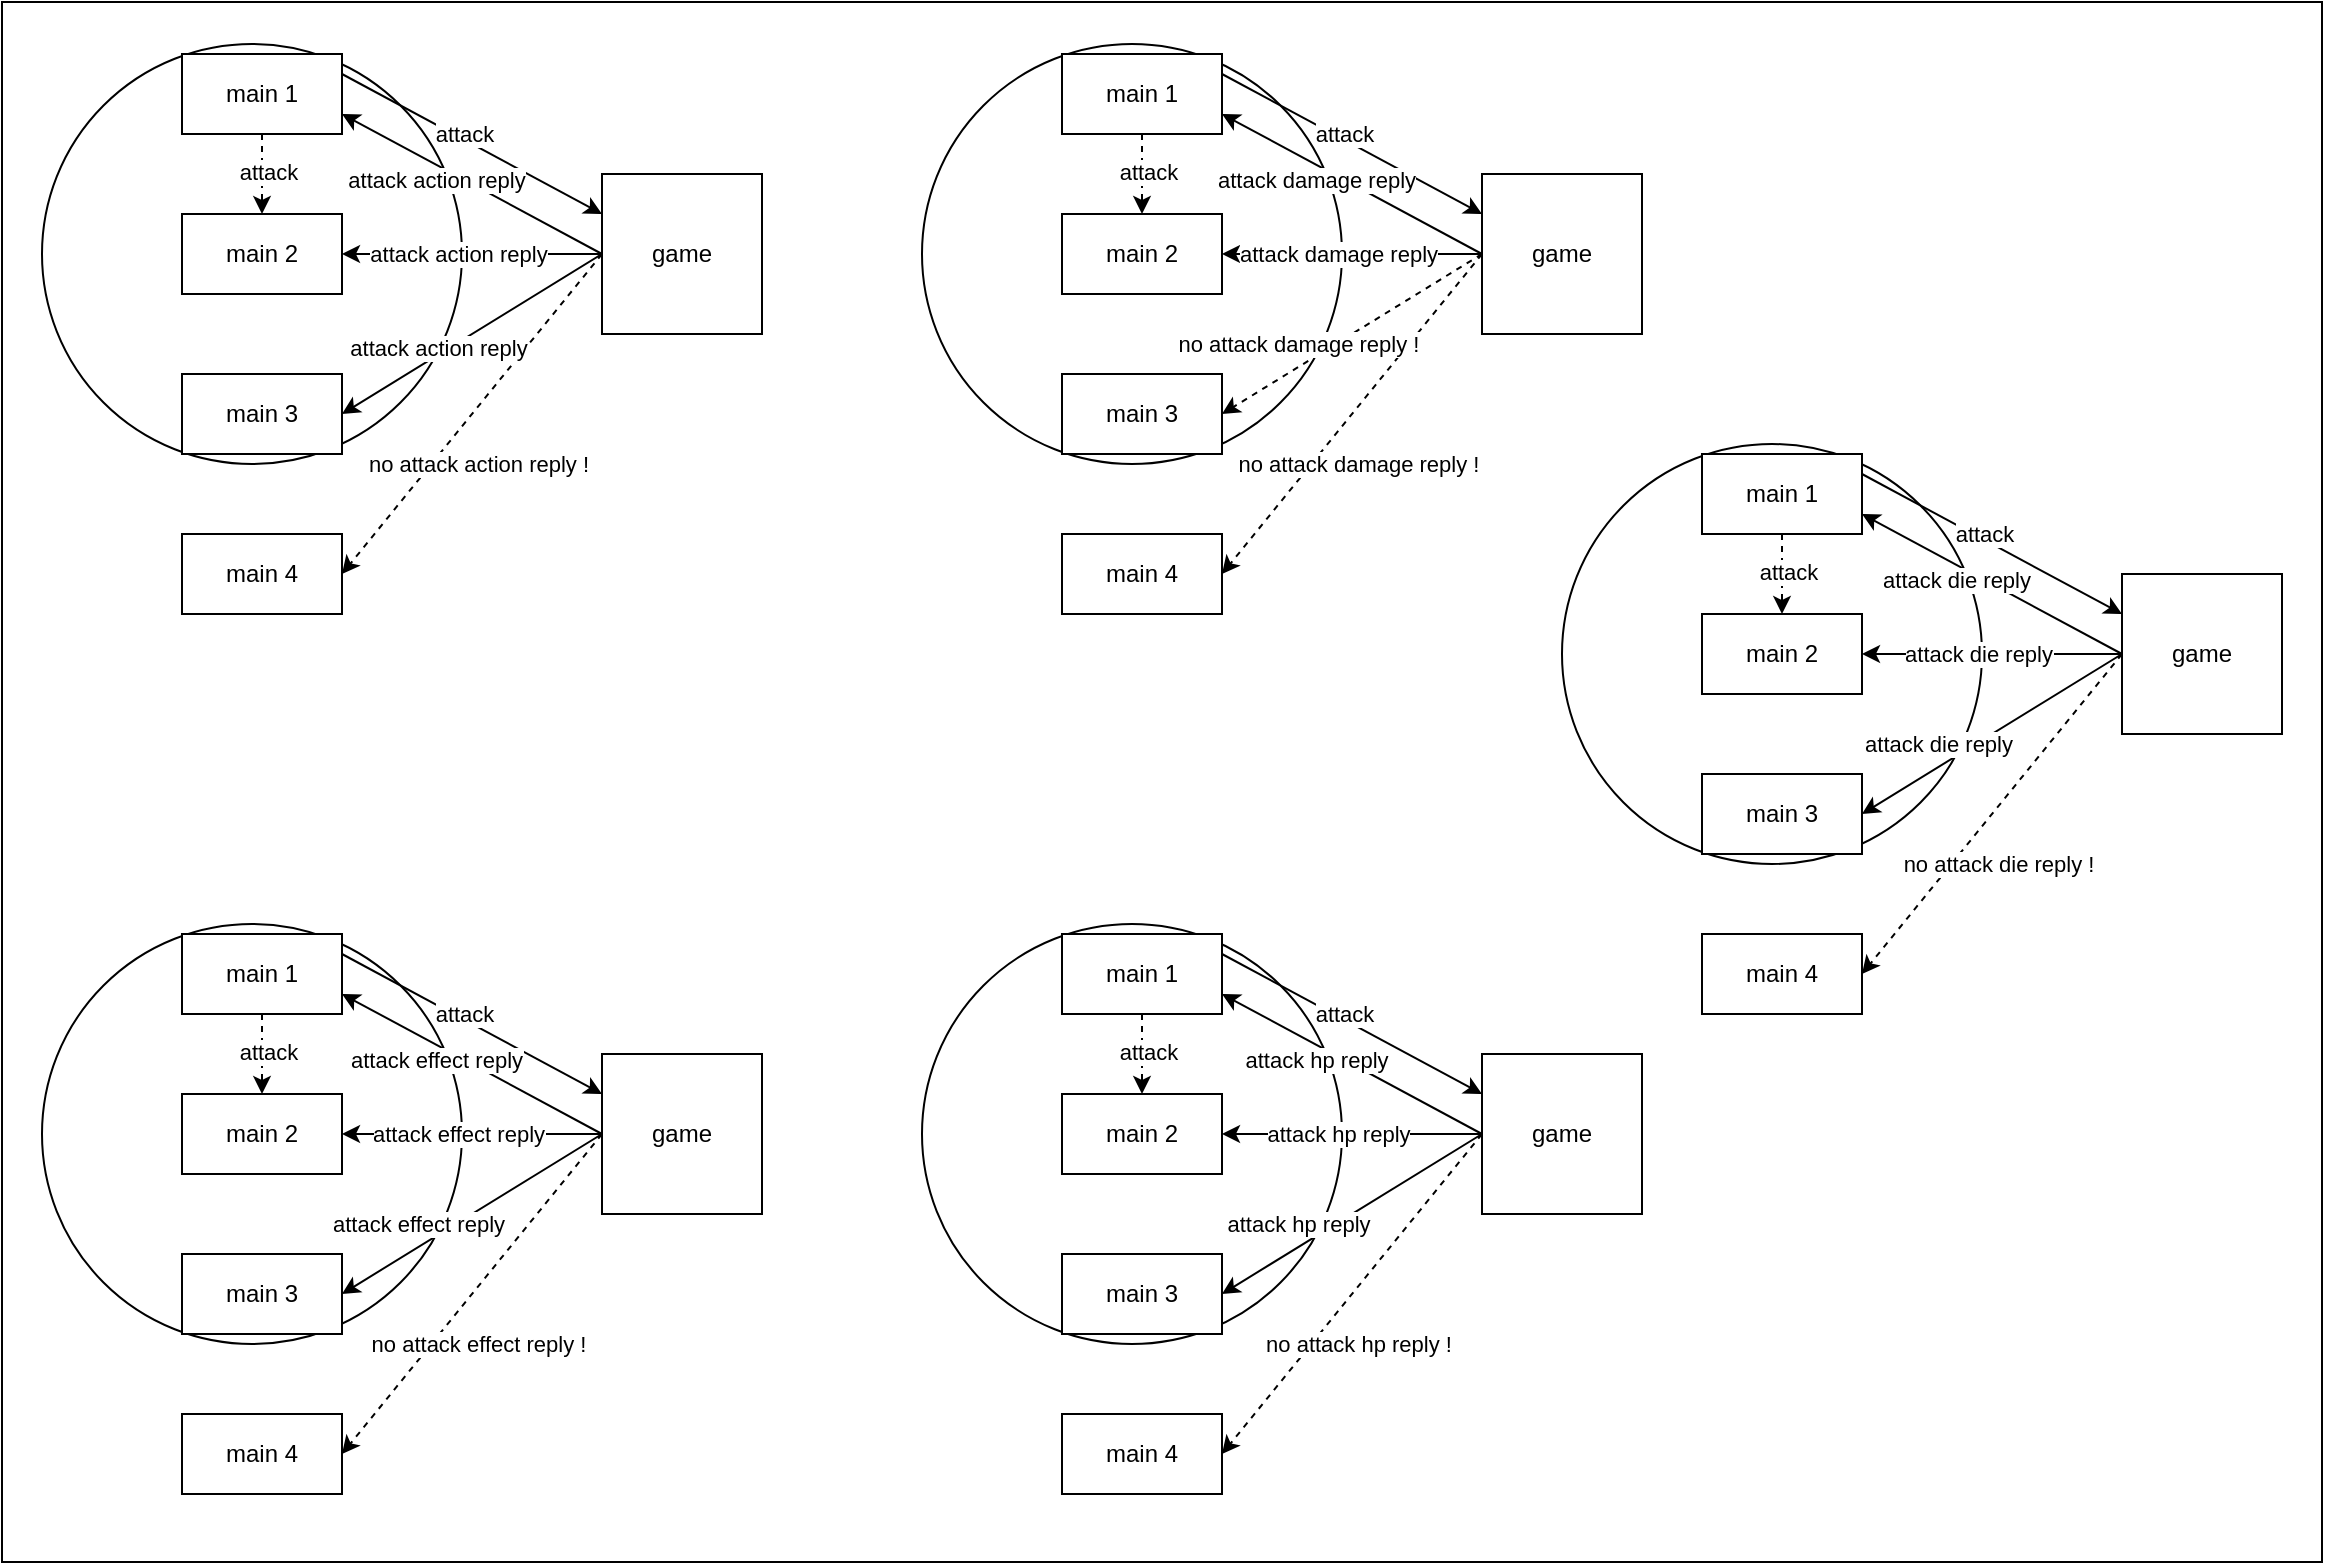 <mxfile version="22.1.0" type="device">
  <diagram name="Page-1" id="aLDumv7ZB_m12PLqw1DP">
    <mxGraphModel dx="1363" dy="816" grid="1" gridSize="10" guides="1" tooltips="1" connect="1" arrows="1" fold="1" page="1" pageScale="1" pageWidth="1169" pageHeight="827" math="0" shadow="0">
      <root>
        <mxCell id="0" />
        <mxCell id="1" parent="0" />
        <mxCell id="2AOK2-xtjORCyAgQbEi5-1" value="" style="rounded=0;whiteSpace=wrap;html=1;" vertex="1" parent="1">
          <mxGeometry x="10" y="30" width="1160" height="780" as="geometry" />
        </mxCell>
        <mxCell id="acIyqmP19LNusN9XQ1-O-55" value="" style="ellipse;whiteSpace=wrap;html=1;aspect=fixed;" parent="1" vertex="1">
          <mxGeometry x="30" y="51" width="210" height="210" as="geometry" />
        </mxCell>
        <mxCell id="acIyqmP19LNusN9XQ1-O-2" value="main 1" style="rounded=0;whiteSpace=wrap;html=1;" parent="1" vertex="1">
          <mxGeometry x="100" y="56" width="80" height="40" as="geometry" />
        </mxCell>
        <mxCell id="acIyqmP19LNusN9XQ1-O-3" value="game" style="rounded=0;whiteSpace=wrap;html=1;" parent="1" vertex="1">
          <mxGeometry x="310" y="116" width="80" height="80" as="geometry" />
        </mxCell>
        <mxCell id="acIyqmP19LNusN9XQ1-O-4" value="main 2" style="rounded=0;whiteSpace=wrap;html=1;" parent="1" vertex="1">
          <mxGeometry x="100" y="136" width="80" height="40" as="geometry" />
        </mxCell>
        <mxCell id="acIyqmP19LNusN9XQ1-O-5" value="main 4" style="rounded=0;whiteSpace=wrap;html=1;" parent="1" vertex="1">
          <mxGeometry x="100" y="296" width="80" height="40" as="geometry" />
        </mxCell>
        <mxCell id="acIyqmP19LNusN9XQ1-O-6" value="" style="endArrow=classic;html=1;rounded=0;entryX=0;entryY=0.25;entryDx=0;entryDy=0;exitX=1;exitY=0.25;exitDx=0;exitDy=0;" parent="1" source="acIyqmP19LNusN9XQ1-O-2" target="acIyqmP19LNusN9XQ1-O-3" edge="1">
          <mxGeometry width="50" height="50" relative="1" as="geometry">
            <mxPoint x="170" y="226" as="sourcePoint" />
            <mxPoint x="220" y="176" as="targetPoint" />
          </mxGeometry>
        </mxCell>
        <mxCell id="acIyqmP19LNusN9XQ1-O-7" value="attack" style="edgeLabel;html=1;align=center;verticalAlign=middle;resizable=0;points=[];" parent="acIyqmP19LNusN9XQ1-O-6" vertex="1" connectable="0">
          <mxGeometry x="-0.086" y="3" relative="1" as="geometry">
            <mxPoint as="offset" />
          </mxGeometry>
        </mxCell>
        <mxCell id="acIyqmP19LNusN9XQ1-O-8" value="" style="endArrow=classic;html=1;rounded=0;exitX=0;exitY=0.5;exitDx=0;exitDy=0;entryX=1;entryY=0.75;entryDx=0;entryDy=0;" parent="1" source="acIyqmP19LNusN9XQ1-O-3" target="acIyqmP19LNusN9XQ1-O-2" edge="1">
          <mxGeometry width="50" height="50" relative="1" as="geometry">
            <mxPoint x="170" y="226" as="sourcePoint" />
            <mxPoint x="220" y="176" as="targetPoint" />
          </mxGeometry>
        </mxCell>
        <mxCell id="acIyqmP19LNusN9XQ1-O-9" value="attack action reply" style="edgeLabel;html=1;align=center;verticalAlign=middle;resizable=0;points=[];" parent="acIyqmP19LNusN9XQ1-O-8" vertex="1" connectable="0">
          <mxGeometry x="0.104" y="2" relative="1" as="geometry">
            <mxPoint x="-11" as="offset" />
          </mxGeometry>
        </mxCell>
        <mxCell id="acIyqmP19LNusN9XQ1-O-10" value="" style="endArrow=classic;html=1;rounded=0;exitX=0;exitY=0.5;exitDx=0;exitDy=0;entryX=1;entryY=0.5;entryDx=0;entryDy=0;" parent="1" source="acIyqmP19LNusN9XQ1-O-3" target="acIyqmP19LNusN9XQ1-O-4" edge="1">
          <mxGeometry width="50" height="50" relative="1" as="geometry">
            <mxPoint x="360" y="176" as="sourcePoint" />
            <mxPoint x="200" y="106" as="targetPoint" />
          </mxGeometry>
        </mxCell>
        <mxCell id="acIyqmP19LNusN9XQ1-O-11" value="attack action reply" style="edgeLabel;html=1;align=center;verticalAlign=middle;resizable=0;points=[];" parent="acIyqmP19LNusN9XQ1-O-10" vertex="1" connectable="0">
          <mxGeometry x="0.185" y="2" relative="1" as="geometry">
            <mxPoint x="5" y="-2" as="offset" />
          </mxGeometry>
        </mxCell>
        <mxCell id="acIyqmP19LNusN9XQ1-O-12" value="" style="endArrow=classic;html=1;rounded=0;exitX=0;exitY=0.5;exitDx=0;exitDy=0;entryX=1;entryY=0.5;entryDx=0;entryDy=0;dashed=1;" parent="1" source="acIyqmP19LNusN9XQ1-O-3" target="acIyqmP19LNusN9XQ1-O-5" edge="1">
          <mxGeometry width="50" height="50" relative="1" as="geometry">
            <mxPoint x="360" y="176" as="sourcePoint" />
            <mxPoint x="200" y="156" as="targetPoint" />
          </mxGeometry>
        </mxCell>
        <mxCell id="acIyqmP19LNusN9XQ1-O-13" value="no attack action reply !" style="edgeLabel;html=1;align=center;verticalAlign=middle;resizable=0;points=[];" parent="acIyqmP19LNusN9XQ1-O-12" vertex="1" connectable="0">
          <mxGeometry x="0.188" y="4" relative="1" as="geometry">
            <mxPoint x="12" y="7" as="offset" />
          </mxGeometry>
        </mxCell>
        <mxCell id="acIyqmP19LNusN9XQ1-O-50" value="" style="endArrow=classic;html=1;rounded=0;entryX=0.5;entryY=0;entryDx=0;entryDy=0;exitX=0.5;exitY=1;exitDx=0;exitDy=0;dashed=1;" parent="1" source="acIyqmP19LNusN9XQ1-O-2" target="acIyqmP19LNusN9XQ1-O-4" edge="1">
          <mxGeometry width="50" height="50" relative="1" as="geometry">
            <mxPoint x="190" y="76" as="sourcePoint" />
            <mxPoint x="350" y="166" as="targetPoint" />
          </mxGeometry>
        </mxCell>
        <mxCell id="acIyqmP19LNusN9XQ1-O-51" value="attack" style="edgeLabel;html=1;align=center;verticalAlign=middle;resizable=0;points=[];" parent="acIyqmP19LNusN9XQ1-O-50" vertex="1" connectable="0">
          <mxGeometry x="-0.086" y="3" relative="1" as="geometry">
            <mxPoint as="offset" />
          </mxGeometry>
        </mxCell>
        <mxCell id="acIyqmP19LNusN9XQ1-O-52" value="main 3" style="rounded=0;whiteSpace=wrap;html=1;" parent="1" vertex="1">
          <mxGeometry x="100" y="216" width="80" height="40" as="geometry" />
        </mxCell>
        <mxCell id="acIyqmP19LNusN9XQ1-O-53" value="" style="endArrow=classic;html=1;rounded=0;exitX=0;exitY=0.5;exitDx=0;exitDy=0;entryX=1;entryY=0.5;entryDx=0;entryDy=0;" parent="1" source="acIyqmP19LNusN9XQ1-O-3" target="acIyqmP19LNusN9XQ1-O-52" edge="1">
          <mxGeometry width="50" height="50" relative="1" as="geometry">
            <mxPoint x="350" y="166" as="sourcePoint" />
            <mxPoint x="190" y="166" as="targetPoint" />
          </mxGeometry>
        </mxCell>
        <mxCell id="acIyqmP19LNusN9XQ1-O-54" value="attack action reply" style="edgeLabel;html=1;align=center;verticalAlign=middle;resizable=0;points=[];" parent="acIyqmP19LNusN9XQ1-O-53" vertex="1" connectable="0">
          <mxGeometry x="0.185" y="2" relative="1" as="geometry">
            <mxPoint x="-6" y="-2" as="offset" />
          </mxGeometry>
        </mxCell>
        <mxCell id="acIyqmP19LNusN9XQ1-O-56" value="" style="ellipse;whiteSpace=wrap;html=1;aspect=fixed;" parent="1" vertex="1">
          <mxGeometry x="470" y="51" width="210" height="210" as="geometry" />
        </mxCell>
        <mxCell id="acIyqmP19LNusN9XQ1-O-57" value="main 1" style="rounded=0;whiteSpace=wrap;html=1;" parent="1" vertex="1">
          <mxGeometry x="540" y="56" width="80" height="40" as="geometry" />
        </mxCell>
        <mxCell id="acIyqmP19LNusN9XQ1-O-58" value="game" style="rounded=0;whiteSpace=wrap;html=1;" parent="1" vertex="1">
          <mxGeometry x="750" y="116" width="80" height="80" as="geometry" />
        </mxCell>
        <mxCell id="acIyqmP19LNusN9XQ1-O-59" value="main 2" style="rounded=0;whiteSpace=wrap;html=1;" parent="1" vertex="1">
          <mxGeometry x="540" y="136" width="80" height="40" as="geometry" />
        </mxCell>
        <mxCell id="acIyqmP19LNusN9XQ1-O-60" value="main 4" style="rounded=0;whiteSpace=wrap;html=1;" parent="1" vertex="1">
          <mxGeometry x="540" y="296" width="80" height="40" as="geometry" />
        </mxCell>
        <mxCell id="acIyqmP19LNusN9XQ1-O-61" value="" style="endArrow=classic;html=1;rounded=0;entryX=0;entryY=0.25;entryDx=0;entryDy=0;exitX=1;exitY=0.25;exitDx=0;exitDy=0;" parent="1" source="acIyqmP19LNusN9XQ1-O-57" target="acIyqmP19LNusN9XQ1-O-58" edge="1">
          <mxGeometry width="50" height="50" relative="1" as="geometry">
            <mxPoint x="610" y="226" as="sourcePoint" />
            <mxPoint x="660" y="176" as="targetPoint" />
          </mxGeometry>
        </mxCell>
        <mxCell id="acIyqmP19LNusN9XQ1-O-62" value="attack" style="edgeLabel;html=1;align=center;verticalAlign=middle;resizable=0;points=[];" parent="acIyqmP19LNusN9XQ1-O-61" vertex="1" connectable="0">
          <mxGeometry x="-0.086" y="3" relative="1" as="geometry">
            <mxPoint as="offset" />
          </mxGeometry>
        </mxCell>
        <mxCell id="acIyqmP19LNusN9XQ1-O-63" value="" style="endArrow=classic;html=1;rounded=0;exitX=0;exitY=0.5;exitDx=0;exitDy=0;entryX=1;entryY=0.75;entryDx=0;entryDy=0;" parent="1" source="acIyqmP19LNusN9XQ1-O-58" target="acIyqmP19LNusN9XQ1-O-57" edge="1">
          <mxGeometry width="50" height="50" relative="1" as="geometry">
            <mxPoint x="610" y="226" as="sourcePoint" />
            <mxPoint x="660" y="176" as="targetPoint" />
          </mxGeometry>
        </mxCell>
        <mxCell id="acIyqmP19LNusN9XQ1-O-64" value="attack damage reply" style="edgeLabel;html=1;align=center;verticalAlign=middle;resizable=0;points=[];" parent="acIyqmP19LNusN9XQ1-O-63" vertex="1" connectable="0">
          <mxGeometry x="0.104" y="2" relative="1" as="geometry">
            <mxPoint x="-11" as="offset" />
          </mxGeometry>
        </mxCell>
        <mxCell id="acIyqmP19LNusN9XQ1-O-65" value="" style="endArrow=classic;html=1;rounded=0;exitX=0;exitY=0.5;exitDx=0;exitDy=0;entryX=1;entryY=0.5;entryDx=0;entryDy=0;" parent="1" source="acIyqmP19LNusN9XQ1-O-58" target="acIyqmP19LNusN9XQ1-O-59" edge="1">
          <mxGeometry width="50" height="50" relative="1" as="geometry">
            <mxPoint x="800" y="176" as="sourcePoint" />
            <mxPoint x="640" y="106" as="targetPoint" />
          </mxGeometry>
        </mxCell>
        <mxCell id="acIyqmP19LNusN9XQ1-O-66" value="attack damage reply" style="edgeLabel;html=1;align=center;verticalAlign=middle;resizable=0;points=[];" parent="acIyqmP19LNusN9XQ1-O-65" vertex="1" connectable="0">
          <mxGeometry x="0.185" y="2" relative="1" as="geometry">
            <mxPoint x="5" y="-2" as="offset" />
          </mxGeometry>
        </mxCell>
        <mxCell id="acIyqmP19LNusN9XQ1-O-67" value="" style="endArrow=classic;html=1;rounded=0;exitX=0;exitY=0.5;exitDx=0;exitDy=0;entryX=1;entryY=0.5;entryDx=0;entryDy=0;dashed=1;" parent="1" source="acIyqmP19LNusN9XQ1-O-58" target="acIyqmP19LNusN9XQ1-O-60" edge="1">
          <mxGeometry width="50" height="50" relative="1" as="geometry">
            <mxPoint x="800" y="176" as="sourcePoint" />
            <mxPoint x="640" y="156" as="targetPoint" />
          </mxGeometry>
        </mxCell>
        <mxCell id="acIyqmP19LNusN9XQ1-O-68" value="no attack damage reply !" style="edgeLabel;html=1;align=center;verticalAlign=middle;resizable=0;points=[];" parent="acIyqmP19LNusN9XQ1-O-67" vertex="1" connectable="0">
          <mxGeometry x="0.188" y="4" relative="1" as="geometry">
            <mxPoint x="12" y="7" as="offset" />
          </mxGeometry>
        </mxCell>
        <mxCell id="acIyqmP19LNusN9XQ1-O-69" value="" style="endArrow=classic;html=1;rounded=0;entryX=0.5;entryY=0;entryDx=0;entryDy=0;exitX=0.5;exitY=1;exitDx=0;exitDy=0;dashed=1;" parent="1" source="acIyqmP19LNusN9XQ1-O-57" target="acIyqmP19LNusN9XQ1-O-59" edge="1">
          <mxGeometry width="50" height="50" relative="1" as="geometry">
            <mxPoint x="630" y="76" as="sourcePoint" />
            <mxPoint x="790" y="166" as="targetPoint" />
          </mxGeometry>
        </mxCell>
        <mxCell id="acIyqmP19LNusN9XQ1-O-70" value="attack" style="edgeLabel;html=1;align=center;verticalAlign=middle;resizable=0;points=[];" parent="acIyqmP19LNusN9XQ1-O-69" vertex="1" connectable="0">
          <mxGeometry x="-0.086" y="3" relative="1" as="geometry">
            <mxPoint as="offset" />
          </mxGeometry>
        </mxCell>
        <mxCell id="acIyqmP19LNusN9XQ1-O-71" value="main 3" style="rounded=0;whiteSpace=wrap;html=1;" parent="1" vertex="1">
          <mxGeometry x="540" y="216" width="80" height="40" as="geometry" />
        </mxCell>
        <mxCell id="acIyqmP19LNusN9XQ1-O-72" value="" style="endArrow=classic;html=1;rounded=0;exitX=0;exitY=0.5;exitDx=0;exitDy=0;entryX=1;entryY=0.5;entryDx=0;entryDy=0;dashed=1;" parent="1" source="acIyqmP19LNusN9XQ1-O-58" target="acIyqmP19LNusN9XQ1-O-71" edge="1">
          <mxGeometry width="50" height="50" relative="1" as="geometry">
            <mxPoint x="790" y="166" as="sourcePoint" />
            <mxPoint x="630" y="166" as="targetPoint" />
          </mxGeometry>
        </mxCell>
        <mxCell id="acIyqmP19LNusN9XQ1-O-73" value="no attack damage reply !" style="edgeLabel;html=1;align=center;verticalAlign=middle;resizable=0;points=[];" parent="acIyqmP19LNusN9XQ1-O-72" vertex="1" connectable="0">
          <mxGeometry x="0.185" y="2" relative="1" as="geometry">
            <mxPoint x="-16" y="-4" as="offset" />
          </mxGeometry>
        </mxCell>
        <mxCell id="acIyqmP19LNusN9XQ1-O-74" value="" style="ellipse;whiteSpace=wrap;html=1;aspect=fixed;" parent="1" vertex="1">
          <mxGeometry x="30" y="491" width="210" height="210" as="geometry" />
        </mxCell>
        <mxCell id="acIyqmP19LNusN9XQ1-O-75" value="main 1" style="rounded=0;whiteSpace=wrap;html=1;" parent="1" vertex="1">
          <mxGeometry x="100" y="496" width="80" height="40" as="geometry" />
        </mxCell>
        <mxCell id="acIyqmP19LNusN9XQ1-O-76" value="game" style="rounded=0;whiteSpace=wrap;html=1;" parent="1" vertex="1">
          <mxGeometry x="310" y="556" width="80" height="80" as="geometry" />
        </mxCell>
        <mxCell id="acIyqmP19LNusN9XQ1-O-77" value="main 2" style="rounded=0;whiteSpace=wrap;html=1;" parent="1" vertex="1">
          <mxGeometry x="100" y="576" width="80" height="40" as="geometry" />
        </mxCell>
        <mxCell id="acIyqmP19LNusN9XQ1-O-78" value="main 4" style="rounded=0;whiteSpace=wrap;html=1;" parent="1" vertex="1">
          <mxGeometry x="100" y="736" width="80" height="40" as="geometry" />
        </mxCell>
        <mxCell id="acIyqmP19LNusN9XQ1-O-79" value="" style="endArrow=classic;html=1;rounded=0;entryX=0;entryY=0.25;entryDx=0;entryDy=0;exitX=1;exitY=0.25;exitDx=0;exitDy=0;" parent="1" source="acIyqmP19LNusN9XQ1-O-75" target="acIyqmP19LNusN9XQ1-O-76" edge="1">
          <mxGeometry width="50" height="50" relative="1" as="geometry">
            <mxPoint x="170" y="666" as="sourcePoint" />
            <mxPoint x="220" y="616" as="targetPoint" />
          </mxGeometry>
        </mxCell>
        <mxCell id="acIyqmP19LNusN9XQ1-O-80" value="attack" style="edgeLabel;html=1;align=center;verticalAlign=middle;resizable=0;points=[];" parent="acIyqmP19LNusN9XQ1-O-79" vertex="1" connectable="0">
          <mxGeometry x="-0.086" y="3" relative="1" as="geometry">
            <mxPoint as="offset" />
          </mxGeometry>
        </mxCell>
        <mxCell id="acIyqmP19LNusN9XQ1-O-81" value="" style="endArrow=classic;html=1;rounded=0;exitX=0;exitY=0.5;exitDx=0;exitDy=0;entryX=1;entryY=0.75;entryDx=0;entryDy=0;" parent="1" source="acIyqmP19LNusN9XQ1-O-76" target="acIyqmP19LNusN9XQ1-O-75" edge="1">
          <mxGeometry width="50" height="50" relative="1" as="geometry">
            <mxPoint x="170" y="666" as="sourcePoint" />
            <mxPoint x="220" y="616" as="targetPoint" />
          </mxGeometry>
        </mxCell>
        <mxCell id="acIyqmP19LNusN9XQ1-O-82" value="attack effect reply" style="edgeLabel;html=1;align=center;verticalAlign=middle;resizable=0;points=[];" parent="acIyqmP19LNusN9XQ1-O-81" vertex="1" connectable="0">
          <mxGeometry x="0.104" y="2" relative="1" as="geometry">
            <mxPoint x="-11" as="offset" />
          </mxGeometry>
        </mxCell>
        <mxCell id="acIyqmP19LNusN9XQ1-O-83" value="" style="endArrow=classic;html=1;rounded=0;exitX=0;exitY=0.5;exitDx=0;exitDy=0;entryX=1;entryY=0.5;entryDx=0;entryDy=0;" parent="1" source="acIyqmP19LNusN9XQ1-O-76" target="acIyqmP19LNusN9XQ1-O-77" edge="1">
          <mxGeometry width="50" height="50" relative="1" as="geometry">
            <mxPoint x="360" y="616" as="sourcePoint" />
            <mxPoint x="200" y="546" as="targetPoint" />
          </mxGeometry>
        </mxCell>
        <mxCell id="acIyqmP19LNusN9XQ1-O-84" value="attack effect reply" style="edgeLabel;html=1;align=center;verticalAlign=middle;resizable=0;points=[];" parent="acIyqmP19LNusN9XQ1-O-83" vertex="1" connectable="0">
          <mxGeometry x="0.185" y="2" relative="1" as="geometry">
            <mxPoint x="5" y="-2" as="offset" />
          </mxGeometry>
        </mxCell>
        <mxCell id="acIyqmP19LNusN9XQ1-O-85" value="" style="endArrow=classic;html=1;rounded=0;exitX=0;exitY=0.5;exitDx=0;exitDy=0;entryX=1;entryY=0.5;entryDx=0;entryDy=0;dashed=1;" parent="1" source="acIyqmP19LNusN9XQ1-O-76" target="acIyqmP19LNusN9XQ1-O-78" edge="1">
          <mxGeometry width="50" height="50" relative="1" as="geometry">
            <mxPoint x="360" y="616" as="sourcePoint" />
            <mxPoint x="200" y="596" as="targetPoint" />
          </mxGeometry>
        </mxCell>
        <mxCell id="acIyqmP19LNusN9XQ1-O-86" value="no attack effect reply !" style="edgeLabel;html=1;align=center;verticalAlign=middle;resizable=0;points=[];" parent="acIyqmP19LNusN9XQ1-O-85" vertex="1" connectable="0">
          <mxGeometry x="0.188" y="4" relative="1" as="geometry">
            <mxPoint x="12" y="7" as="offset" />
          </mxGeometry>
        </mxCell>
        <mxCell id="acIyqmP19LNusN9XQ1-O-87" value="" style="endArrow=classic;html=1;rounded=0;entryX=0.5;entryY=0;entryDx=0;entryDy=0;exitX=0.5;exitY=1;exitDx=0;exitDy=0;dashed=1;" parent="1" source="acIyqmP19LNusN9XQ1-O-75" target="acIyqmP19LNusN9XQ1-O-77" edge="1">
          <mxGeometry width="50" height="50" relative="1" as="geometry">
            <mxPoint x="190" y="516" as="sourcePoint" />
            <mxPoint x="350" y="606" as="targetPoint" />
          </mxGeometry>
        </mxCell>
        <mxCell id="acIyqmP19LNusN9XQ1-O-88" value="attack" style="edgeLabel;html=1;align=center;verticalAlign=middle;resizable=0;points=[];" parent="acIyqmP19LNusN9XQ1-O-87" vertex="1" connectable="0">
          <mxGeometry x="-0.086" y="3" relative="1" as="geometry">
            <mxPoint as="offset" />
          </mxGeometry>
        </mxCell>
        <mxCell id="acIyqmP19LNusN9XQ1-O-89" value="main 3" style="rounded=0;whiteSpace=wrap;html=1;" parent="1" vertex="1">
          <mxGeometry x="100" y="656" width="80" height="40" as="geometry" />
        </mxCell>
        <mxCell id="acIyqmP19LNusN9XQ1-O-90" value="" style="endArrow=classic;html=1;rounded=0;exitX=0;exitY=0.5;exitDx=0;exitDy=0;entryX=1;entryY=0.5;entryDx=0;entryDy=0;" parent="1" source="acIyqmP19LNusN9XQ1-O-76" target="acIyqmP19LNusN9XQ1-O-89" edge="1">
          <mxGeometry width="50" height="50" relative="1" as="geometry">
            <mxPoint x="350" y="606" as="sourcePoint" />
            <mxPoint x="190" y="606" as="targetPoint" />
          </mxGeometry>
        </mxCell>
        <mxCell id="acIyqmP19LNusN9XQ1-O-91" value="attack effect reply" style="edgeLabel;html=1;align=center;verticalAlign=middle;resizable=0;points=[];" parent="acIyqmP19LNusN9XQ1-O-90" vertex="1" connectable="0">
          <mxGeometry x="0.185" y="2" relative="1" as="geometry">
            <mxPoint x="-16" y="-4" as="offset" />
          </mxGeometry>
        </mxCell>
        <mxCell id="acIyqmP19LNusN9XQ1-O-94" value="" style="ellipse;whiteSpace=wrap;html=1;aspect=fixed;" parent="1" vertex="1">
          <mxGeometry x="470" y="491" width="210" height="210" as="geometry" />
        </mxCell>
        <mxCell id="acIyqmP19LNusN9XQ1-O-95" value="main 1" style="rounded=0;whiteSpace=wrap;html=1;" parent="1" vertex="1">
          <mxGeometry x="540" y="496" width="80" height="40" as="geometry" />
        </mxCell>
        <mxCell id="acIyqmP19LNusN9XQ1-O-96" value="game" style="rounded=0;whiteSpace=wrap;html=1;" parent="1" vertex="1">
          <mxGeometry x="750" y="556" width="80" height="80" as="geometry" />
        </mxCell>
        <mxCell id="acIyqmP19LNusN9XQ1-O-97" value="main 2" style="rounded=0;whiteSpace=wrap;html=1;" parent="1" vertex="1">
          <mxGeometry x="540" y="576" width="80" height="40" as="geometry" />
        </mxCell>
        <mxCell id="acIyqmP19LNusN9XQ1-O-98" value="main 4" style="rounded=0;whiteSpace=wrap;html=1;" parent="1" vertex="1">
          <mxGeometry x="540" y="736" width="80" height="40" as="geometry" />
        </mxCell>
        <mxCell id="acIyqmP19LNusN9XQ1-O-99" value="" style="endArrow=classic;html=1;rounded=0;entryX=0;entryY=0.25;entryDx=0;entryDy=0;exitX=1;exitY=0.25;exitDx=0;exitDy=0;" parent="1" source="acIyqmP19LNusN9XQ1-O-95" target="acIyqmP19LNusN9XQ1-O-96" edge="1">
          <mxGeometry width="50" height="50" relative="1" as="geometry">
            <mxPoint x="610" y="666" as="sourcePoint" />
            <mxPoint x="660" y="616" as="targetPoint" />
          </mxGeometry>
        </mxCell>
        <mxCell id="acIyqmP19LNusN9XQ1-O-100" value="attack" style="edgeLabel;html=1;align=center;verticalAlign=middle;resizable=0;points=[];" parent="acIyqmP19LNusN9XQ1-O-99" vertex="1" connectable="0">
          <mxGeometry x="-0.086" y="3" relative="1" as="geometry">
            <mxPoint as="offset" />
          </mxGeometry>
        </mxCell>
        <mxCell id="acIyqmP19LNusN9XQ1-O-101" value="" style="endArrow=classic;html=1;rounded=0;exitX=0;exitY=0.5;exitDx=0;exitDy=0;entryX=1;entryY=0.75;entryDx=0;entryDy=0;" parent="1" source="acIyqmP19LNusN9XQ1-O-96" target="acIyqmP19LNusN9XQ1-O-95" edge="1">
          <mxGeometry width="50" height="50" relative="1" as="geometry">
            <mxPoint x="610" y="666" as="sourcePoint" />
            <mxPoint x="660" y="616" as="targetPoint" />
          </mxGeometry>
        </mxCell>
        <mxCell id="acIyqmP19LNusN9XQ1-O-102" value="attack hp reply" style="edgeLabel;html=1;align=center;verticalAlign=middle;resizable=0;points=[];" parent="acIyqmP19LNusN9XQ1-O-101" vertex="1" connectable="0">
          <mxGeometry x="0.104" y="2" relative="1" as="geometry">
            <mxPoint x="-11" as="offset" />
          </mxGeometry>
        </mxCell>
        <mxCell id="acIyqmP19LNusN9XQ1-O-103" value="" style="endArrow=classic;html=1;rounded=0;exitX=0;exitY=0.5;exitDx=0;exitDy=0;entryX=1;entryY=0.5;entryDx=0;entryDy=0;" parent="1" source="acIyqmP19LNusN9XQ1-O-96" target="acIyqmP19LNusN9XQ1-O-97" edge="1">
          <mxGeometry width="50" height="50" relative="1" as="geometry">
            <mxPoint x="800" y="616" as="sourcePoint" />
            <mxPoint x="640" y="546" as="targetPoint" />
          </mxGeometry>
        </mxCell>
        <mxCell id="acIyqmP19LNusN9XQ1-O-104" value="attack hp reply" style="edgeLabel;html=1;align=center;verticalAlign=middle;resizable=0;points=[];" parent="acIyqmP19LNusN9XQ1-O-103" vertex="1" connectable="0">
          <mxGeometry x="0.185" y="2" relative="1" as="geometry">
            <mxPoint x="5" y="-2" as="offset" />
          </mxGeometry>
        </mxCell>
        <mxCell id="acIyqmP19LNusN9XQ1-O-105" value="" style="endArrow=classic;html=1;rounded=0;exitX=0;exitY=0.5;exitDx=0;exitDy=0;entryX=1;entryY=0.5;entryDx=0;entryDy=0;dashed=1;" parent="1" source="acIyqmP19LNusN9XQ1-O-96" target="acIyqmP19LNusN9XQ1-O-98" edge="1">
          <mxGeometry width="50" height="50" relative="1" as="geometry">
            <mxPoint x="800" y="616" as="sourcePoint" />
            <mxPoint x="640" y="596" as="targetPoint" />
          </mxGeometry>
        </mxCell>
        <mxCell id="acIyqmP19LNusN9XQ1-O-106" value="no attack hp reply !" style="edgeLabel;html=1;align=center;verticalAlign=middle;resizable=0;points=[];" parent="acIyqmP19LNusN9XQ1-O-105" vertex="1" connectable="0">
          <mxGeometry x="0.188" y="4" relative="1" as="geometry">
            <mxPoint x="12" y="7" as="offset" />
          </mxGeometry>
        </mxCell>
        <mxCell id="acIyqmP19LNusN9XQ1-O-107" value="" style="endArrow=classic;html=1;rounded=0;entryX=0.5;entryY=0;entryDx=0;entryDy=0;exitX=0.5;exitY=1;exitDx=0;exitDy=0;dashed=1;" parent="1" source="acIyqmP19LNusN9XQ1-O-95" target="acIyqmP19LNusN9XQ1-O-97" edge="1">
          <mxGeometry width="50" height="50" relative="1" as="geometry">
            <mxPoint x="630" y="516" as="sourcePoint" />
            <mxPoint x="790" y="606" as="targetPoint" />
          </mxGeometry>
        </mxCell>
        <mxCell id="acIyqmP19LNusN9XQ1-O-108" value="attack" style="edgeLabel;html=1;align=center;verticalAlign=middle;resizable=0;points=[];" parent="acIyqmP19LNusN9XQ1-O-107" vertex="1" connectable="0">
          <mxGeometry x="-0.086" y="3" relative="1" as="geometry">
            <mxPoint as="offset" />
          </mxGeometry>
        </mxCell>
        <mxCell id="acIyqmP19LNusN9XQ1-O-109" value="main 3" style="rounded=0;whiteSpace=wrap;html=1;" parent="1" vertex="1">
          <mxGeometry x="540" y="656" width="80" height="40" as="geometry" />
        </mxCell>
        <mxCell id="acIyqmP19LNusN9XQ1-O-110" value="" style="endArrow=classic;html=1;rounded=0;exitX=0;exitY=0.5;exitDx=0;exitDy=0;entryX=1;entryY=0.5;entryDx=0;entryDy=0;" parent="1" source="acIyqmP19LNusN9XQ1-O-96" target="acIyqmP19LNusN9XQ1-O-109" edge="1">
          <mxGeometry width="50" height="50" relative="1" as="geometry">
            <mxPoint x="790" y="606" as="sourcePoint" />
            <mxPoint x="630" y="606" as="targetPoint" />
          </mxGeometry>
        </mxCell>
        <mxCell id="acIyqmP19LNusN9XQ1-O-111" value="attack hp reply" style="edgeLabel;html=1;align=center;verticalAlign=middle;resizable=0;points=[];" parent="acIyqmP19LNusN9XQ1-O-110" vertex="1" connectable="0">
          <mxGeometry x="0.185" y="2" relative="1" as="geometry">
            <mxPoint x="-16" y="-4" as="offset" />
          </mxGeometry>
        </mxCell>
        <mxCell id="acIyqmP19LNusN9XQ1-O-112" value="" style="ellipse;whiteSpace=wrap;html=1;aspect=fixed;" parent="1" vertex="1">
          <mxGeometry x="790" y="251" width="210" height="210" as="geometry" />
        </mxCell>
        <mxCell id="acIyqmP19LNusN9XQ1-O-113" value="main 1" style="rounded=0;whiteSpace=wrap;html=1;" parent="1" vertex="1">
          <mxGeometry x="860" y="256" width="80" height="40" as="geometry" />
        </mxCell>
        <mxCell id="acIyqmP19LNusN9XQ1-O-114" value="game" style="rounded=0;whiteSpace=wrap;html=1;" parent="1" vertex="1">
          <mxGeometry x="1070" y="316" width="80" height="80" as="geometry" />
        </mxCell>
        <mxCell id="acIyqmP19LNusN9XQ1-O-115" value="main 2" style="rounded=0;whiteSpace=wrap;html=1;" parent="1" vertex="1">
          <mxGeometry x="860" y="336" width="80" height="40" as="geometry" />
        </mxCell>
        <mxCell id="acIyqmP19LNusN9XQ1-O-116" value="main 4" style="rounded=0;whiteSpace=wrap;html=1;" parent="1" vertex="1">
          <mxGeometry x="860" y="496" width="80" height="40" as="geometry" />
        </mxCell>
        <mxCell id="acIyqmP19LNusN9XQ1-O-117" value="" style="endArrow=classic;html=1;rounded=0;entryX=0;entryY=0.25;entryDx=0;entryDy=0;exitX=1;exitY=0.25;exitDx=0;exitDy=0;" parent="1" source="acIyqmP19LNusN9XQ1-O-113" target="acIyqmP19LNusN9XQ1-O-114" edge="1">
          <mxGeometry width="50" height="50" relative="1" as="geometry">
            <mxPoint x="930" y="426" as="sourcePoint" />
            <mxPoint x="980" y="376" as="targetPoint" />
          </mxGeometry>
        </mxCell>
        <mxCell id="acIyqmP19LNusN9XQ1-O-118" value="attack" style="edgeLabel;html=1;align=center;verticalAlign=middle;resizable=0;points=[];" parent="acIyqmP19LNusN9XQ1-O-117" vertex="1" connectable="0">
          <mxGeometry x="-0.086" y="3" relative="1" as="geometry">
            <mxPoint as="offset" />
          </mxGeometry>
        </mxCell>
        <mxCell id="acIyqmP19LNusN9XQ1-O-119" value="" style="endArrow=classic;html=1;rounded=0;exitX=0;exitY=0.5;exitDx=0;exitDy=0;entryX=1;entryY=0.75;entryDx=0;entryDy=0;" parent="1" source="acIyqmP19LNusN9XQ1-O-114" target="acIyqmP19LNusN9XQ1-O-113" edge="1">
          <mxGeometry width="50" height="50" relative="1" as="geometry">
            <mxPoint x="930" y="426" as="sourcePoint" />
            <mxPoint x="980" y="376" as="targetPoint" />
          </mxGeometry>
        </mxCell>
        <mxCell id="acIyqmP19LNusN9XQ1-O-120" value="attack die reply" style="edgeLabel;html=1;align=center;verticalAlign=middle;resizable=0;points=[];" parent="acIyqmP19LNusN9XQ1-O-119" vertex="1" connectable="0">
          <mxGeometry x="0.104" y="2" relative="1" as="geometry">
            <mxPoint x="-11" as="offset" />
          </mxGeometry>
        </mxCell>
        <mxCell id="acIyqmP19LNusN9XQ1-O-121" value="" style="endArrow=classic;html=1;rounded=0;exitX=0;exitY=0.5;exitDx=0;exitDy=0;entryX=1;entryY=0.5;entryDx=0;entryDy=0;" parent="1" source="acIyqmP19LNusN9XQ1-O-114" target="acIyqmP19LNusN9XQ1-O-115" edge="1">
          <mxGeometry width="50" height="50" relative="1" as="geometry">
            <mxPoint x="1120" y="376" as="sourcePoint" />
            <mxPoint x="960" y="306" as="targetPoint" />
          </mxGeometry>
        </mxCell>
        <mxCell id="acIyqmP19LNusN9XQ1-O-122" value="attack die reply" style="edgeLabel;html=1;align=center;verticalAlign=middle;resizable=0;points=[];" parent="acIyqmP19LNusN9XQ1-O-121" vertex="1" connectable="0">
          <mxGeometry x="0.185" y="2" relative="1" as="geometry">
            <mxPoint x="5" y="-2" as="offset" />
          </mxGeometry>
        </mxCell>
        <mxCell id="acIyqmP19LNusN9XQ1-O-123" value="" style="endArrow=classic;html=1;rounded=0;exitX=0;exitY=0.5;exitDx=0;exitDy=0;entryX=1;entryY=0.5;entryDx=0;entryDy=0;dashed=1;" parent="1" source="acIyqmP19LNusN9XQ1-O-114" target="acIyqmP19LNusN9XQ1-O-116" edge="1">
          <mxGeometry width="50" height="50" relative="1" as="geometry">
            <mxPoint x="1120" y="376" as="sourcePoint" />
            <mxPoint x="960" y="356" as="targetPoint" />
          </mxGeometry>
        </mxCell>
        <mxCell id="acIyqmP19LNusN9XQ1-O-124" value="no attack die reply !" style="edgeLabel;html=1;align=center;verticalAlign=middle;resizable=0;points=[];" parent="acIyqmP19LNusN9XQ1-O-123" vertex="1" connectable="0">
          <mxGeometry x="0.188" y="4" relative="1" as="geometry">
            <mxPoint x="12" y="7" as="offset" />
          </mxGeometry>
        </mxCell>
        <mxCell id="acIyqmP19LNusN9XQ1-O-125" value="" style="endArrow=classic;html=1;rounded=0;entryX=0.5;entryY=0;entryDx=0;entryDy=0;exitX=0.5;exitY=1;exitDx=0;exitDy=0;dashed=1;" parent="1" source="acIyqmP19LNusN9XQ1-O-113" target="acIyqmP19LNusN9XQ1-O-115" edge="1">
          <mxGeometry width="50" height="50" relative="1" as="geometry">
            <mxPoint x="950" y="276" as="sourcePoint" />
            <mxPoint x="1110" y="366" as="targetPoint" />
          </mxGeometry>
        </mxCell>
        <mxCell id="acIyqmP19LNusN9XQ1-O-126" value="attack" style="edgeLabel;html=1;align=center;verticalAlign=middle;resizable=0;points=[];" parent="acIyqmP19LNusN9XQ1-O-125" vertex="1" connectable="0">
          <mxGeometry x="-0.086" y="3" relative="1" as="geometry">
            <mxPoint as="offset" />
          </mxGeometry>
        </mxCell>
        <mxCell id="acIyqmP19LNusN9XQ1-O-127" value="main 3" style="rounded=0;whiteSpace=wrap;html=1;" parent="1" vertex="1">
          <mxGeometry x="860" y="416" width="80" height="40" as="geometry" />
        </mxCell>
        <mxCell id="acIyqmP19LNusN9XQ1-O-128" value="" style="endArrow=classic;html=1;rounded=0;exitX=0;exitY=0.5;exitDx=0;exitDy=0;entryX=1;entryY=0.5;entryDx=0;entryDy=0;" parent="1" source="acIyqmP19LNusN9XQ1-O-114" target="acIyqmP19LNusN9XQ1-O-127" edge="1">
          <mxGeometry width="50" height="50" relative="1" as="geometry">
            <mxPoint x="1110" y="366" as="sourcePoint" />
            <mxPoint x="950" y="366" as="targetPoint" />
          </mxGeometry>
        </mxCell>
        <mxCell id="acIyqmP19LNusN9XQ1-O-129" value="attack die reply" style="edgeLabel;html=1;align=center;verticalAlign=middle;resizable=0;points=[];" parent="acIyqmP19LNusN9XQ1-O-128" vertex="1" connectable="0">
          <mxGeometry x="0.185" y="2" relative="1" as="geometry">
            <mxPoint x="-16" y="-4" as="offset" />
          </mxGeometry>
        </mxCell>
      </root>
    </mxGraphModel>
  </diagram>
</mxfile>
